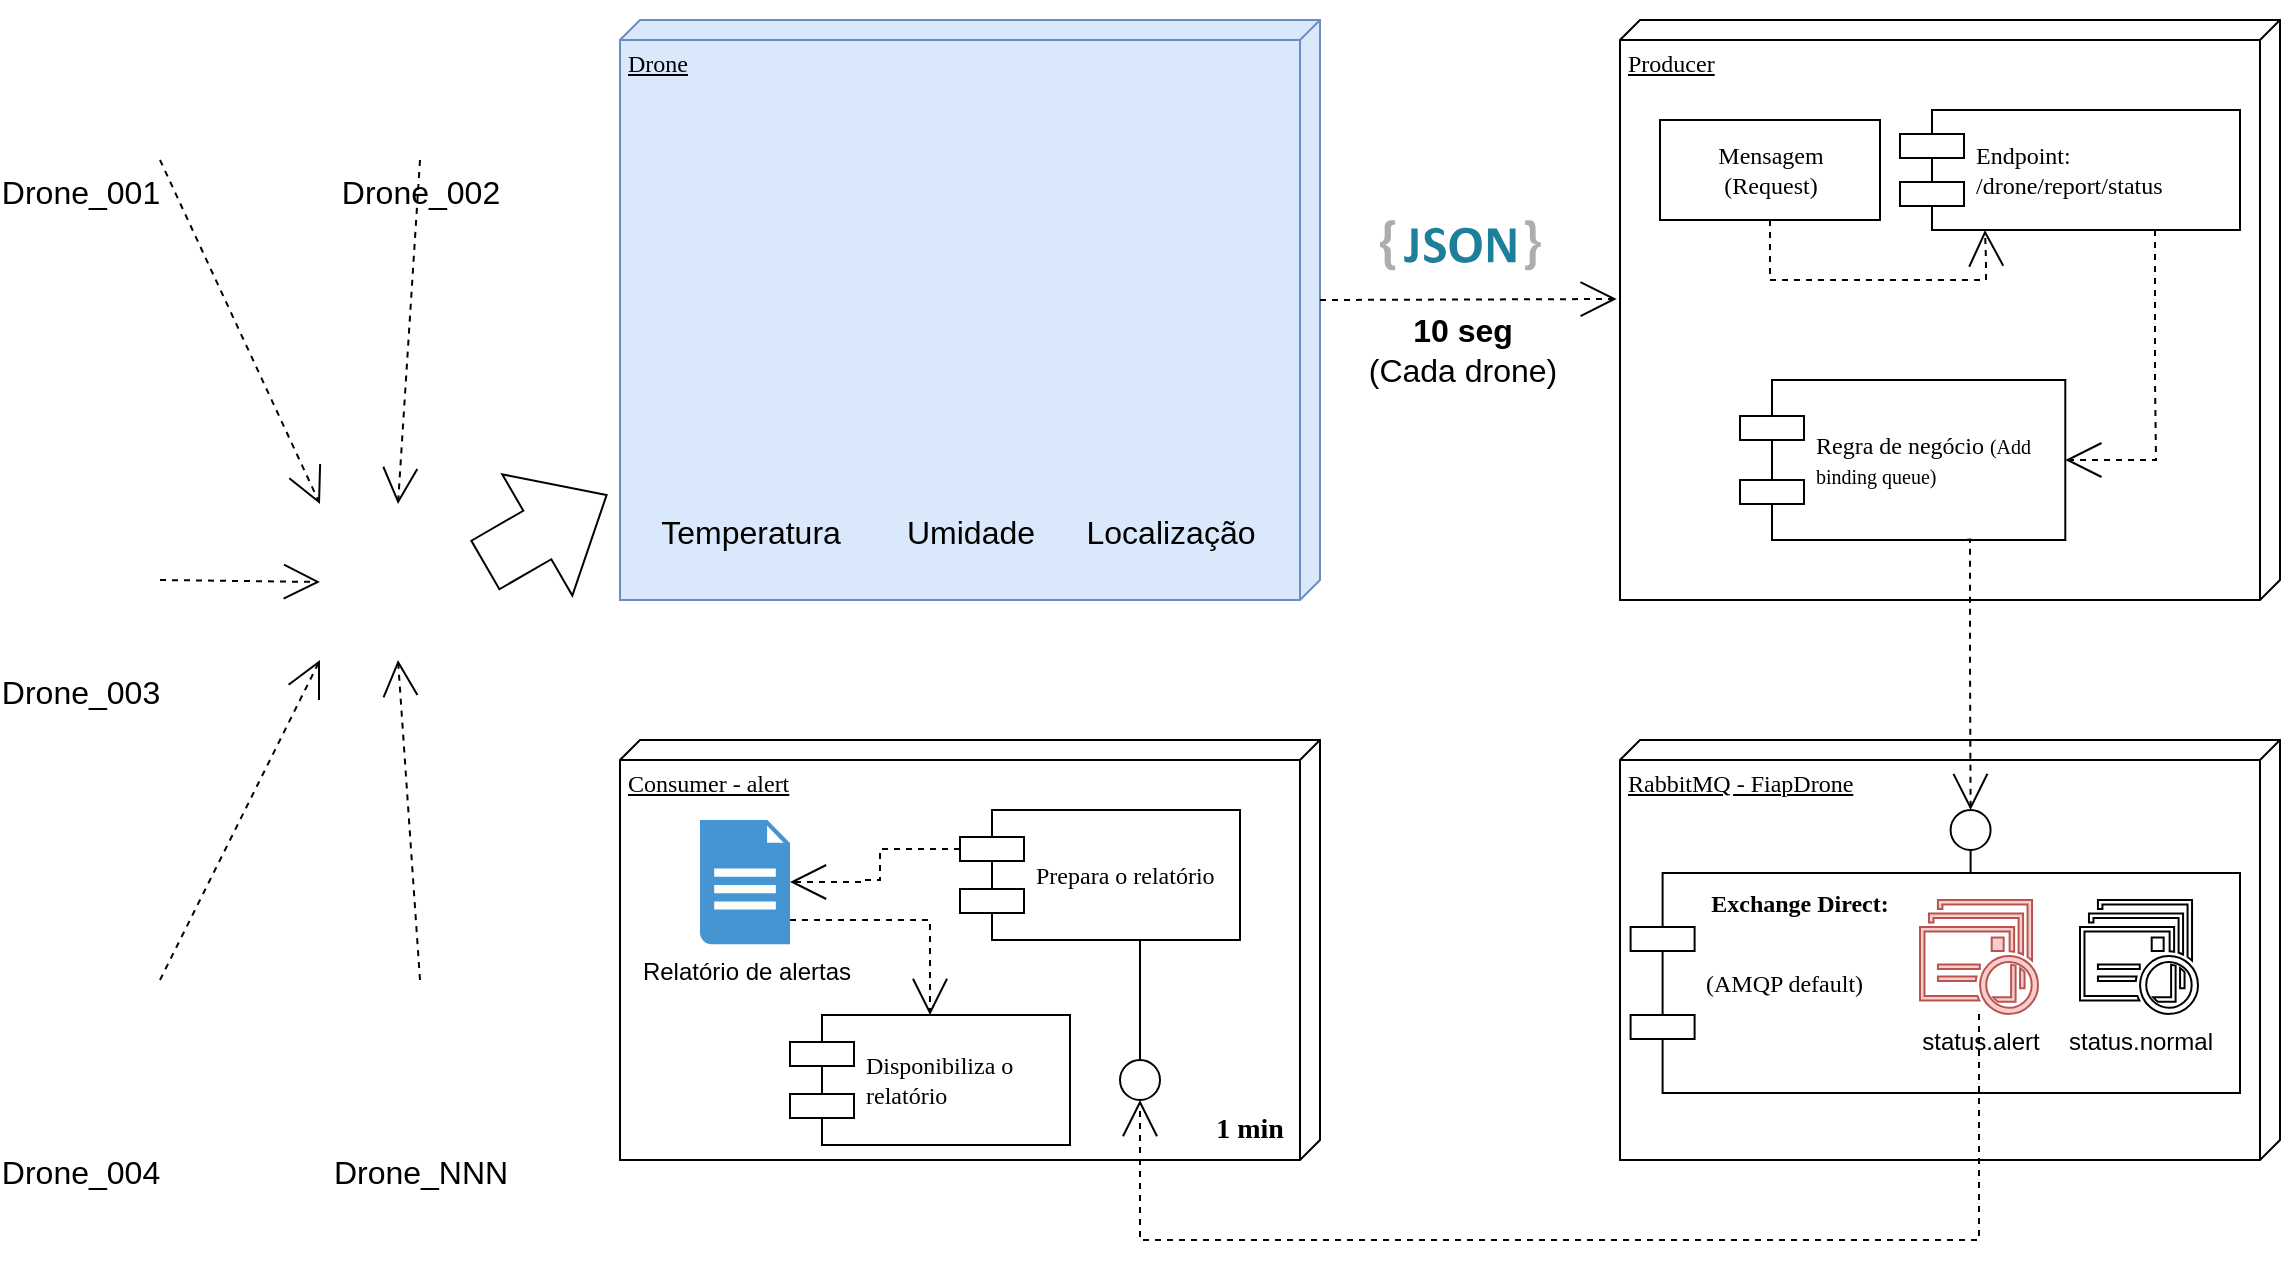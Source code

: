 <mxfile version="20.6.0" type="device"><diagram name="Page-1" id="5f0bae14-7c28-e335-631c-24af17079c00"><mxGraphModel dx="868" dy="450" grid="1" gridSize="10" guides="1" tooltips="1" connect="1" arrows="1" fold="1" page="1" pageScale="1" pageWidth="1100" pageHeight="850" background="none" math="0" shadow="0"><root><mxCell id="0"/><mxCell id="1" parent="0"/><mxCell id="39150e848f15840c-1" value="Producer" style="verticalAlign=top;align=left;spacingTop=8;spacingLeft=2;spacingRight=12;shape=cube;size=10;direction=south;fontStyle=4;html=1;rounded=0;shadow=0;comic=0;labelBackgroundColor=none;strokeWidth=1;fontFamily=Verdana;fontSize=12;" parent="1" vertex="1"><mxGeometry x="850" y="40" width="330" height="290" as="geometry"/></mxCell><mxCell id="39150e848f15840c-2" value="Consumer - alert" style="verticalAlign=top;align=left;spacingTop=8;spacingLeft=2;spacingRight=12;shape=cube;size=10;direction=south;fontStyle=4;html=1;rounded=0;shadow=0;comic=0;labelBackgroundColor=none;strokeWidth=1;fontFamily=Verdana;fontSize=12" parent="1" vertex="1"><mxGeometry x="350" y="400" width="350" height="210" as="geometry"/></mxCell><mxCell id="39150e848f15840c-3" value="RabbitMQ - FiapDrone" style="verticalAlign=top;align=left;spacingTop=8;spacingLeft=2;spacingRight=12;shape=cube;size=10;direction=south;fontStyle=4;html=1;rounded=0;shadow=0;comic=0;labelBackgroundColor=none;strokeWidth=1;fontFamily=Verdana;fontSize=12" parent="1" vertex="1"><mxGeometry x="850" y="400" width="330" height="210" as="geometry"/></mxCell><mxCell id="39150e848f15840c-4" value="Mensagem&lt;br&gt;(Request)" style="html=1;rounded=0;shadow=0;comic=0;labelBackgroundColor=none;strokeWidth=1;fontFamily=Verdana;fontSize=12;align=center;" parent="1" vertex="1"><mxGeometry x="870" y="90" width="110" height="50" as="geometry"/></mxCell><mxCell id="39150e848f15840c-5" value="Regra de negócio &lt;font style=&quot;font-size: 10px;&quot;&gt;(Add binding queue)&lt;/font&gt;" style="shape=component;align=left;spacingLeft=36;rounded=0;shadow=0;comic=0;labelBackgroundColor=none;strokeWidth=1;fontFamily=Verdana;fontSize=12;html=1;whiteSpace=wrap;" parent="1" vertex="1"><mxGeometry x="910" y="220" width="162.65" height="80" as="geometry"/></mxCell><mxCell id="39150e848f15840c-7" value="Prepara o relatório" style="shape=component;align=left;spacingLeft=36;rounded=0;shadow=0;comic=0;labelBackgroundColor=none;strokeWidth=1;fontFamily=Verdana;fontSize=12;html=1;whiteSpace=wrap;" parent="1" vertex="1"><mxGeometry x="520" y="435.0" width="140" height="65" as="geometry"/></mxCell><mxCell id="39150e848f15840c-9" value="" style="ellipse;whiteSpace=wrap;html=1;rounded=0;shadow=0;comic=0;labelBackgroundColor=none;strokeWidth=1;fontFamily=Verdana;fontSize=12;align=center;" parent="1" vertex="1"><mxGeometry x="600" y="560" width="20" height="20" as="geometry"/></mxCell><mxCell id="39150e848f15840c-10" value="(AMQP default)" style="shape=component;align=left;spacingLeft=36;rounded=0;shadow=0;comic=0;labelBackgroundColor=none;strokeWidth=1;fontFamily=Verdana;fontSize=12;html=1;" parent="1" vertex="1"><mxGeometry x="855.3" y="466.5" width="304.7" height="110" as="geometry"/></mxCell><mxCell id="39150e848f15840c-13" style="edgeStyle=elbowEdgeStyle;rounded=0;html=1;labelBackgroundColor=none;startArrow=none;startFill=0;startSize=8;endArrow=none;endFill=0;endSize=16;fontFamily=Verdana;fontSize=12;" parent="1" source="39150e848f15840c-9" target="39150e848f15840c-7" edge="1"><mxGeometry relative="1" as="geometry"/></mxCell><mxCell id="39150e848f15840c-15" style="edgeStyle=orthogonalEdgeStyle;rounded=0;html=1;labelBackgroundColor=none;startArrow=none;startFill=0;startSize=8;endArrow=open;endFill=0;endSize=16;fontFamily=Verdana;fontSize=12;dashed=1;exitX=0.75;exitY=1;exitDx=0;exitDy=0;entryX=1;entryY=0.5;entryDx=0;entryDy=0;" parent="1" source="sbRKN_zksMl-3Ou5q7Ba-5" target="39150e848f15840c-5" edge="1"><mxGeometry relative="1" as="geometry"><Array as="points"><mxPoint x="1118" y="220"/><mxPoint x="1118" y="250"/></Array><mxPoint x="1118" y="220" as="targetPoint"/></mxGeometry></mxCell><mxCell id="39150e848f15840c-16" style="edgeStyle=orthogonalEdgeStyle;rounded=0;html=1;dashed=1;labelBackgroundColor=none;startArrow=none;startFill=0;startSize=8;endArrow=open;endFill=0;endSize=16;fontFamily=Verdana;fontSize=12;exitX=0;exitY=0.3;exitDx=0;exitDy=0;" parent="1" source="39150e848f15840c-7" target="fDPZ1Xk_PQdKN93HZuEx-3" edge="1"><mxGeometry relative="1" as="geometry"><mxPoint x="540.0" y="485" as="targetPoint"/><Array as="points"><mxPoint x="480" y="454"/><mxPoint x="480" y="470"/><mxPoint x="470" y="470"/><mxPoint x="470" y="471"/></Array></mxGeometry></mxCell><mxCell id="fDPZ1Xk_PQdKN93HZuEx-1" value="status.normal" style="sketch=0;pointerEvents=1;shadow=0;dashed=0;html=1;labelPosition=center;verticalLabelPosition=bottom;verticalAlign=top;outlineConnect=0;align=center;shape=mxgraph.office.communications.queue_viewer;" parent="1" vertex="1"><mxGeometry x="1080" y="480" width="59" height="57" as="geometry"/></mxCell><mxCell id="fDPZ1Xk_PQdKN93HZuEx-3" value="Relatório&amp;nbsp;de alertas" style="shadow=0;dashed=0;strokeColor=none;fillColor=#4495D1;labelPosition=center;verticalLabelPosition=bottom;verticalAlign=top;align=center;outlineConnect=0;shape=mxgraph.veeam.2d.report;html=1;" parent="1" vertex="1"><mxGeometry x="390" y="440" width="45" height="62.1" as="geometry"/></mxCell><mxCell id="fDPZ1Xk_PQdKN93HZuEx-7" value="Drone" style="verticalAlign=top;align=left;spacingTop=8;spacingLeft=2;spacingRight=12;shape=cube;size=10;direction=south;fontStyle=4;html=1;rounded=0;shadow=0;comic=0;labelBackgroundColor=none;strokeWidth=1;fontFamily=Verdana;fontSize=12;fillColor=#dae8fc;strokeColor=#6c8ebf;" parent="1" vertex="1"><mxGeometry x="350" y="40" width="350" height="290" as="geometry"/></mxCell><mxCell id="fDPZ1Xk_PQdKN93HZuEx-6" value="" style="shape=image;html=1;verticalAlign=top;verticalLabelPosition=bottom;labelBackgroundColor=#ffffff;imageAspect=0;aspect=fixed;image=https://cdn0.iconfinder.com/data/icons/business-startup-10/50/8-128.png;fontSize=16;" parent="1" vertex="1"><mxGeometry x="490" y="80" width="90" height="90" as="geometry"/></mxCell><mxCell id="fDPZ1Xk_PQdKN93HZuEx-4" value="" style="dashed=0;outlineConnect=0;html=1;align=center;labelPosition=center;verticalLabelPosition=bottom;verticalAlign=top;shape=mxgraph.weblogos.json_2" parent="1" vertex="1"><mxGeometry x="730" y="140" width="80.4" height="25.2" as="geometry"/></mxCell><mxCell id="fDPZ1Xk_PQdKN93HZuEx-8" value="" style="ellipse;whiteSpace=wrap;html=1;rounded=0;shadow=0;comic=0;labelBackgroundColor=none;strokeWidth=1;fontFamily=Verdana;fontSize=12;align=center;" parent="1" vertex="1"><mxGeometry x="1015.3" y="435" width="20" height="20" as="geometry"/></mxCell><mxCell id="fDPZ1Xk_PQdKN93HZuEx-9" style="edgeStyle=elbowEdgeStyle;rounded=0;html=1;labelBackgroundColor=none;startArrow=none;startFill=0;startSize=8;endArrow=none;endFill=0;endSize=16;fontFamily=Verdana;fontSize=12;entryX=0.558;entryY=-0.001;entryDx=0;entryDy=0;exitX=0.5;exitY=1;exitDx=0;exitDy=0;entryPerimeter=0;" parent="1" source="fDPZ1Xk_PQdKN93HZuEx-8" target="39150e848f15840c-10" edge="1"><mxGeometry relative="1" as="geometry"><mxPoint x="905.3" y="505" as="sourcePoint"/><mxPoint x="825.411" y="500" as="targetPoint"/><Array as="points"><mxPoint x="1025.3" y="470"/><mxPoint x="1095.3" y="470"/><mxPoint x="1095.3" y="470"/><mxPoint x="1095.3" y="450"/><mxPoint x="1088.3" y="420"/></Array></mxGeometry></mxCell><mxCell id="fDPZ1Xk_PQdKN93HZuEx-10" value="Drone_002" style="shape=image;html=1;verticalAlign=top;verticalLabelPosition=bottom;labelBackgroundColor=none;imageAspect=0;aspect=fixed;image=https://cdn1.iconfinder.com/data/icons/vehicle-37/24/Drone-128.png;fontSize=16;" parent="1" vertex="1"><mxGeometry x="210" y="30" width="80" height="80" as="geometry"/></mxCell><mxCell id="fDPZ1Xk_PQdKN93HZuEx-11" value="Drone_001" style="shape=image;html=1;verticalAlign=top;verticalLabelPosition=bottom;labelBackgroundColor=none;imageAspect=0;aspect=fixed;image=https://cdn1.iconfinder.com/data/icons/vehicle-37/24/Drone-128.png;fontSize=16;" parent="1" vertex="1"><mxGeometry x="40" y="30" width="80" height="80" as="geometry"/></mxCell><mxCell id="fDPZ1Xk_PQdKN93HZuEx-13" value="Drone_004" style="shape=image;html=1;verticalAlign=top;verticalLabelPosition=bottom;labelBackgroundColor=none;imageAspect=0;aspect=fixed;image=https://cdn1.iconfinder.com/data/icons/vehicle-37/24/Drone-128.png;fontSize=16;" parent="1" vertex="1"><mxGeometry x="40" y="520" width="80" height="80" as="geometry"/></mxCell><mxCell id="fDPZ1Xk_PQdKN93HZuEx-14" value="Drone_003" style="shape=image;html=1;verticalAlign=top;verticalLabelPosition=bottom;labelBackgroundColor=none;imageAspect=0;aspect=fixed;image=https://cdn1.iconfinder.com/data/icons/vehicle-37/24/Drone-128.png;fontSize=16;" parent="1" vertex="1"><mxGeometry x="40" y="280" width="80" height="80" as="geometry"/></mxCell><mxCell id="fDPZ1Xk_PQdKN93HZuEx-15" value="Drone_NNN" style="shape=image;html=1;verticalAlign=top;verticalLabelPosition=bottom;labelBackgroundColor=none;imageAspect=0;aspect=fixed;image=https://cdn1.iconfinder.com/data/icons/vehicle-37/24/Drone-128.png;fontSize=16;" parent="1" vertex="1"><mxGeometry x="210" y="520" width="80" height="80" as="geometry"/></mxCell><mxCell id="fDPZ1Xk_PQdKN93HZuEx-16" style="edgeStyle=none;rounded=0;html=1;dashed=1;labelBackgroundColor=none;startArrow=none;startFill=0;startSize=8;endArrow=open;endFill=0;endSize=16;fontFamily=Verdana;fontSize=12;exitX=0;exitY=0;exitDx=140;exitDy=0;exitPerimeter=0;entryX=0.481;entryY=1.005;entryDx=0;entryDy=0;entryPerimeter=0;" parent="1" source="fDPZ1Xk_PQdKN93HZuEx-7" target="39150e848f15840c-1" edge="1"><mxGeometry relative="1" as="geometry"><mxPoint x="711.07" y="450.005" as="sourcePoint"/><mxPoint x="130.002" y="518.843" as="targetPoint"/></mxGeometry></mxCell><mxCell id="fDPZ1Xk_PQdKN93HZuEx-17" value="10 seg&lt;br&gt;&lt;span style=&quot;font-weight: normal;&quot;&gt;(Cada drone)&lt;/span&gt;" style="edgeLabel;html=1;align=center;verticalAlign=middle;resizable=0;points=[];fontSize=16;fontStyle=1;labelBackgroundColor=none;" parent="fDPZ1Xk_PQdKN93HZuEx-16" vertex="1" connectable="0"><mxGeometry x="0.165" relative="1" as="geometry"><mxPoint x="-16" y="25" as="offset"/></mxGeometry></mxCell><mxCell id="fDPZ1Xk_PQdKN93HZuEx-19" value="Temperatura" style="shape=image;html=1;verticalAlign=top;verticalLabelPosition=bottom;labelBackgroundColor=none;imageAspect=0;aspect=fixed;image=https://cdn1.iconfinder.com/data/icons/covid-19-74/32/temperature_thermometer_covid-19-128.png;fontSize=16;" parent="1" vertex="1"><mxGeometry x="380" y="210" width="70" height="70" as="geometry"/></mxCell><mxCell id="fDPZ1Xk_PQdKN93HZuEx-23" value="Umidade" style="shape=image;html=1;verticalAlign=top;verticalLabelPosition=bottom;labelBackgroundColor=none;imageAspect=0;aspect=fixed;image=https://cdn2.iconfinder.com/data/icons/weather-flat-icons-2/320/7-128.png;fontSize=16;" parent="1" vertex="1"><mxGeometry x="487.5" y="205" width="75" height="75" as="geometry"/></mxCell><mxCell id="fDPZ1Xk_PQdKN93HZuEx-24" value="Localização" style="shape=image;html=1;verticalAlign=top;verticalLabelPosition=bottom;labelBackgroundColor=none;imageAspect=0;aspect=fixed;image=https://cdn2.iconfinder.com/data/icons/essential-web-1-1/50/location-pin-map-place-position-128.png;fontSize=16;" parent="1" vertex="1"><mxGeometry x="590" y="210" width="70" height="70" as="geometry"/></mxCell><mxCell id="fDPZ1Xk_PQdKN93HZuEx-25" value="" style="shape=image;html=1;verticalAlign=top;verticalLabelPosition=bottom;labelBackgroundColor=#ffffff;imageAspect=0;aspect=fixed;image=https://cdn4.iconfinder.com/data/icons/success-filloutline/64/chart-analysis-analytics-data_analytics-pie_1-128.png;fontSize=16;" parent="1" vertex="1"><mxGeometry x="200" y="282" width="78" height="78" as="geometry"/></mxCell><mxCell id="fDPZ1Xk_PQdKN93HZuEx-26" style="edgeStyle=none;rounded=0;html=1;dashed=1;labelBackgroundColor=none;startArrow=none;startFill=0;startSize=8;endArrow=open;endFill=0;endSize=16;fontFamily=Verdana;fontSize=12;exitX=1;exitY=1;exitDx=0;exitDy=0;entryX=0;entryY=0;entryDx=0;entryDy=0;" parent="1" source="fDPZ1Xk_PQdKN93HZuEx-11" target="fDPZ1Xk_PQdKN93HZuEx-25" edge="1"><mxGeometry relative="1" as="geometry"><mxPoint x="350" y="480.0" as="sourcePoint"/><mxPoint x="560" y="660" as="targetPoint"/><Array as="points"/></mxGeometry></mxCell><mxCell id="fDPZ1Xk_PQdKN93HZuEx-28" style="edgeStyle=none;rounded=0;html=1;dashed=1;labelBackgroundColor=none;startArrow=none;startFill=0;startSize=8;endArrow=open;endFill=0;endSize=16;fontFamily=Verdana;fontSize=12;exitX=0.5;exitY=1;exitDx=0;exitDy=0;entryX=0.5;entryY=0;entryDx=0;entryDy=0;" parent="1" source="fDPZ1Xk_PQdKN93HZuEx-10" target="fDPZ1Xk_PQdKN93HZuEx-25" edge="1"><mxGeometry relative="1" as="geometry"><mxPoint x="290" y="390.0" as="sourcePoint"/><mxPoint x="370" y="530.0" as="targetPoint"/><Array as="points"/></mxGeometry></mxCell><mxCell id="fDPZ1Xk_PQdKN93HZuEx-29" style="edgeStyle=none;rounded=0;html=1;dashed=1;labelBackgroundColor=none;startArrow=none;startFill=0;startSize=8;endArrow=open;endFill=0;endSize=16;fontFamily=Verdana;fontSize=12;exitX=1;exitY=0.5;exitDx=0;exitDy=0;entryX=0;entryY=0.5;entryDx=0;entryDy=0;" parent="1" source="fDPZ1Xk_PQdKN93HZuEx-14" target="fDPZ1Xk_PQdKN93HZuEx-25" edge="1"><mxGeometry relative="1" as="geometry"><mxPoint x="100" y="290.0" as="sourcePoint"/><mxPoint x="180" y="430.0" as="targetPoint"/><Array as="points"/></mxGeometry></mxCell><mxCell id="fDPZ1Xk_PQdKN93HZuEx-30" style="edgeStyle=none;rounded=0;html=1;dashed=1;labelBackgroundColor=none;startArrow=none;startFill=0;startSize=8;endArrow=open;endFill=0;endSize=16;fontFamily=Verdana;fontSize=12;exitX=1;exitY=0;exitDx=0;exitDy=0;entryX=0;entryY=1;entryDx=0;entryDy=0;" parent="1" source="fDPZ1Xk_PQdKN93HZuEx-13" target="fDPZ1Xk_PQdKN93HZuEx-25" edge="1"><mxGeometry relative="1" as="geometry"><mxPoint x="190" y="330.0" as="sourcePoint"/><mxPoint x="270" y="470.0" as="targetPoint"/><Array as="points"/></mxGeometry></mxCell><mxCell id="fDPZ1Xk_PQdKN93HZuEx-31" style="edgeStyle=none;rounded=0;html=1;dashed=1;labelBackgroundColor=none;startArrow=none;startFill=0;startSize=8;endArrow=open;endFill=0;endSize=16;fontFamily=Verdana;fontSize=12;exitX=0.5;exitY=0;exitDx=0;exitDy=0;entryX=0.5;entryY=1;entryDx=0;entryDy=0;" parent="1" source="fDPZ1Xk_PQdKN93HZuEx-15" target="fDPZ1Xk_PQdKN93HZuEx-25" edge="1"><mxGeometry relative="1" as="geometry"><mxPoint x="130" y="500" as="sourcePoint"/><mxPoint x="210" y="388.0" as="targetPoint"/><Array as="points"/></mxGeometry></mxCell><mxCell id="fDPZ1Xk_PQdKN93HZuEx-32" value="" style="html=1;shadow=0;dashed=0;align=center;verticalAlign=middle;shape=mxgraph.arrows2.arrow;dy=0.6;dx=40;notch=0;fontSize=16;rotation=-30;" parent="1" vertex="1"><mxGeometry x="278" y="260" width="70" height="70" as="geometry"/></mxCell><mxCell id="fDPZ1Xk_PQdKN93HZuEx-33" value="" style="shape=image;html=1;verticalAlign=top;verticalLabelPosition=bottom;labelBackgroundColor=#ffffff;imageAspect=0;aspect=fixed;image=https://cdn0.iconfinder.com/data/icons/google-material-design-3-0/48/ic_http_48px-128.png;fontSize=16;" parent="1" vertex="1"><mxGeometry x="738.8" y="90" width="62.8" height="62.8" as="geometry"/></mxCell><mxCell id="fDPZ1Xk_PQdKN93HZuEx-38" value="" style="shape=image;html=1;verticalAlign=top;verticalLabelPosition=bottom;labelBackgroundColor=#ffffff;imageAspect=0;aspect=fixed;image=https://cdn2.iconfinder.com/data/icons/thin-line-icons-for-seo-and-development-1/64/SEO_stopwatch_timer_performance-128.png;fontSize=16;" parent="1" vertex="1"><mxGeometry x="645.0" y="550" width="40" height="40" as="geometry"/></mxCell><mxCell id="fDPZ1Xk_PQdKN93HZuEx-39" value="" style="shape=image;html=1;verticalAlign=top;verticalLabelPosition=bottom;labelBackgroundColor=#ffffff;imageAspect=0;aspect=fixed;image=https://cdn2.iconfinder.com/data/icons/thin-line-icons-for-seo-and-development-1/64/SEO_stopwatch_timer_performance-128.png;fontSize=16;" parent="1" vertex="1"><mxGeometry x="750.2" y="222.5" width="40" height="40" as="geometry"/></mxCell><mxCell id="sbRKN_zksMl-3Ou5q7Ba-1" value="status.alert" style="sketch=0;pointerEvents=1;shadow=0;dashed=0;html=1;strokeColor=#b85450;fillColor=#f8cecc;labelPosition=center;verticalLabelPosition=bottom;verticalAlign=top;outlineConnect=0;align=center;shape=mxgraph.office.communications.queue_viewer;" parent="1" vertex="1"><mxGeometry x="1000" y="480" width="59" height="57" as="geometry"/></mxCell><mxCell id="sbRKN_zksMl-3Ou5q7Ba-3" value="&lt;span style=&quot;font-family: Verdana; text-align: left;&quot;&gt;Exchange Direct:&lt;/span&gt;" style="text;html=1;strokeColor=none;fillColor=none;align=center;verticalAlign=middle;whiteSpace=wrap;rounded=0;fontStyle=1" parent="1" vertex="1"><mxGeometry x="880" y="466.5" width="120" height="30" as="geometry"/></mxCell><mxCell id="sbRKN_zksMl-3Ou5q7Ba-5" value="Endpoint:&lt;br&gt;/drone/report/status" style="shape=component;align=left;spacingLeft=36;rounded=0;shadow=0;comic=0;labelBackgroundColor=none;strokeWidth=1;fontFamily=Verdana;fontSize=12;html=1;" parent="1" vertex="1"><mxGeometry x="990" y="85" width="170" height="60" as="geometry"/></mxCell><mxCell id="sbRKN_zksMl-3Ou5q7Ba-6" style="edgeStyle=orthogonalEdgeStyle;rounded=0;html=1;labelBackgroundColor=none;startArrow=none;startFill=0;startSize=8;endArrow=open;endFill=0;endSize=16;fontFamily=Verdana;fontSize=12;dashed=1;exitX=0.5;exitY=1;exitDx=0;exitDy=0;entryX=0.25;entryY=1;entryDx=0;entryDy=0;" parent="1" source="39150e848f15840c-4" target="sbRKN_zksMl-3Ou5q7Ba-5" edge="1"><mxGeometry relative="1" as="geometry"><Array as="points"><mxPoint x="925" y="170"/><mxPoint x="1033" y="170"/><mxPoint x="1033" y="160"/></Array><mxPoint x="1035.3" y="232.5" as="targetPoint"/><mxPoint x="1131.25" y="155" as="sourcePoint"/></mxGeometry></mxCell><mxCell id="sbRKN_zksMl-3Ou5q7Ba-9" style="edgeStyle=orthogonalEdgeStyle;rounded=0;html=1;labelBackgroundColor=none;startArrow=none;startFill=0;startSize=8;endArrow=open;endFill=0;endSize=16;fontFamily=Verdana;fontSize=12;dashed=1;exitX=0.698;exitY=0.998;exitDx=0;exitDy=0;entryX=0.5;entryY=0;entryDx=0;entryDy=0;exitPerimeter=0;" parent="1" source="39150e848f15840c-5" target="fDPZ1Xk_PQdKN93HZuEx-8" edge="1"><mxGeometry relative="1" as="geometry"><Array as="points"><mxPoint x="1025" y="300"/><mxPoint x="1025" y="360"/></Array><mxPoint x="975.75" y="350" as="targetPoint"/><mxPoint x="935" y="320" as="sourcePoint"/></mxGeometry></mxCell><mxCell id="sbRKN_zksMl-3Ou5q7Ba-10" style="edgeStyle=orthogonalEdgeStyle;rounded=0;html=1;labelBackgroundColor=none;startArrow=none;startFill=0;startSize=8;endArrow=open;endFill=0;endSize=16;fontFamily=Verdana;fontSize=12;dashed=1;entryX=0.5;entryY=1;entryDx=0;entryDy=0;" parent="1" source="sbRKN_zksMl-3Ou5q7Ba-1" target="39150e848f15840c-9" edge="1"><mxGeometry relative="1" as="geometry"><Array as="points"><mxPoint x="1030" y="650"/><mxPoint x="610" y="650"/></Array><mxPoint x="815.35" y="695" as="targetPoint"/><mxPoint x="725.05" y="580" as="sourcePoint"/></mxGeometry></mxCell><mxCell id="sbRKN_zksMl-3Ou5q7Ba-14" value="&lt;span style=&quot;font-family: Verdana; text-align: left; font-size: 14px;&quot;&gt;1 min&lt;/span&gt;" style="text;html=1;strokeColor=none;fillColor=none;align=center;verticalAlign=middle;whiteSpace=wrap;rounded=0;fontStyle=1" parent="1" vertex="1"><mxGeometry x="640" y="580" width="50" height="30" as="geometry"/></mxCell><mxCell id="sbRKN_zksMl-3Ou5q7Ba-15" value="Disponibiliza o relatório" style="shape=component;align=left;spacingLeft=36;rounded=0;shadow=0;comic=0;labelBackgroundColor=none;strokeWidth=1;fontFamily=Verdana;fontSize=12;html=1;whiteSpace=wrap;" parent="1" vertex="1"><mxGeometry x="435" y="537.5" width="140" height="65" as="geometry"/></mxCell><mxCell id="sbRKN_zksMl-3Ou5q7Ba-16" style="edgeStyle=orthogonalEdgeStyle;rounded=0;html=1;dashed=1;labelBackgroundColor=none;startArrow=none;startFill=0;startSize=8;endArrow=open;endFill=0;endSize=16;fontFamily=Verdana;fontSize=12;entryX=0.5;entryY=0;entryDx=0;entryDy=0;" parent="1" source="fDPZ1Xk_PQdKN93HZuEx-3" target="sbRKN_zksMl-3Ou5q7Ba-15" edge="1"><mxGeometry relative="1" as="geometry"><mxPoint x="460" y="499.026" as="targetPoint"/><mxPoint x="545" y="483.5" as="sourcePoint"/><Array as="points"><mxPoint x="505" y="490"/></Array></mxGeometry></mxCell></root></mxGraphModel></diagram></mxfile>